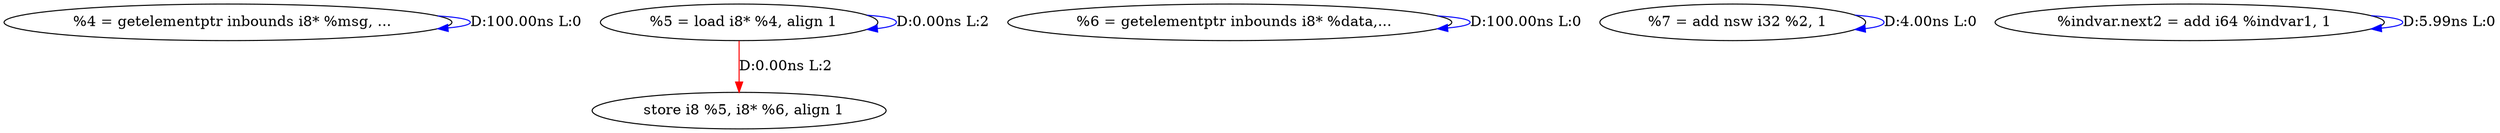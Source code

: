digraph {
Node0x3f8eb10[label="  %4 = getelementptr inbounds i8* %msg, ..."];
Node0x3f8eb10 -> Node0x3f8eb10[label="D:100.00ns L:0",color=blue];
Node0x3f8ecb0[label="  %5 = load i8* %4, align 1"];
Node0x3f8ecb0 -> Node0x3f8ecb0[label="D:0.00ns L:2",color=blue];
Node0x3f8ee70[label="  store i8 %5, i8* %6, align 1"];
Node0x3f8ecb0 -> Node0x3f8ee70[label="D:0.00ns L:2",color=red];
Node0x3f8ed90[label="  %6 = getelementptr inbounds i8* %data,..."];
Node0x3f8ed90 -> Node0x3f8ed90[label="D:100.00ns L:0",color=blue];
Node0x3f8ef50[label="  %7 = add nsw i32 %2, 1"];
Node0x3f8ef50 -> Node0x3f8ef50[label="D:4.00ns L:0",color=blue];
Node0x3f8f030[label="  %indvar.next2 = add i64 %indvar1, 1"];
Node0x3f8f030 -> Node0x3f8f030[label="D:5.99ns L:0",color=blue];
}
